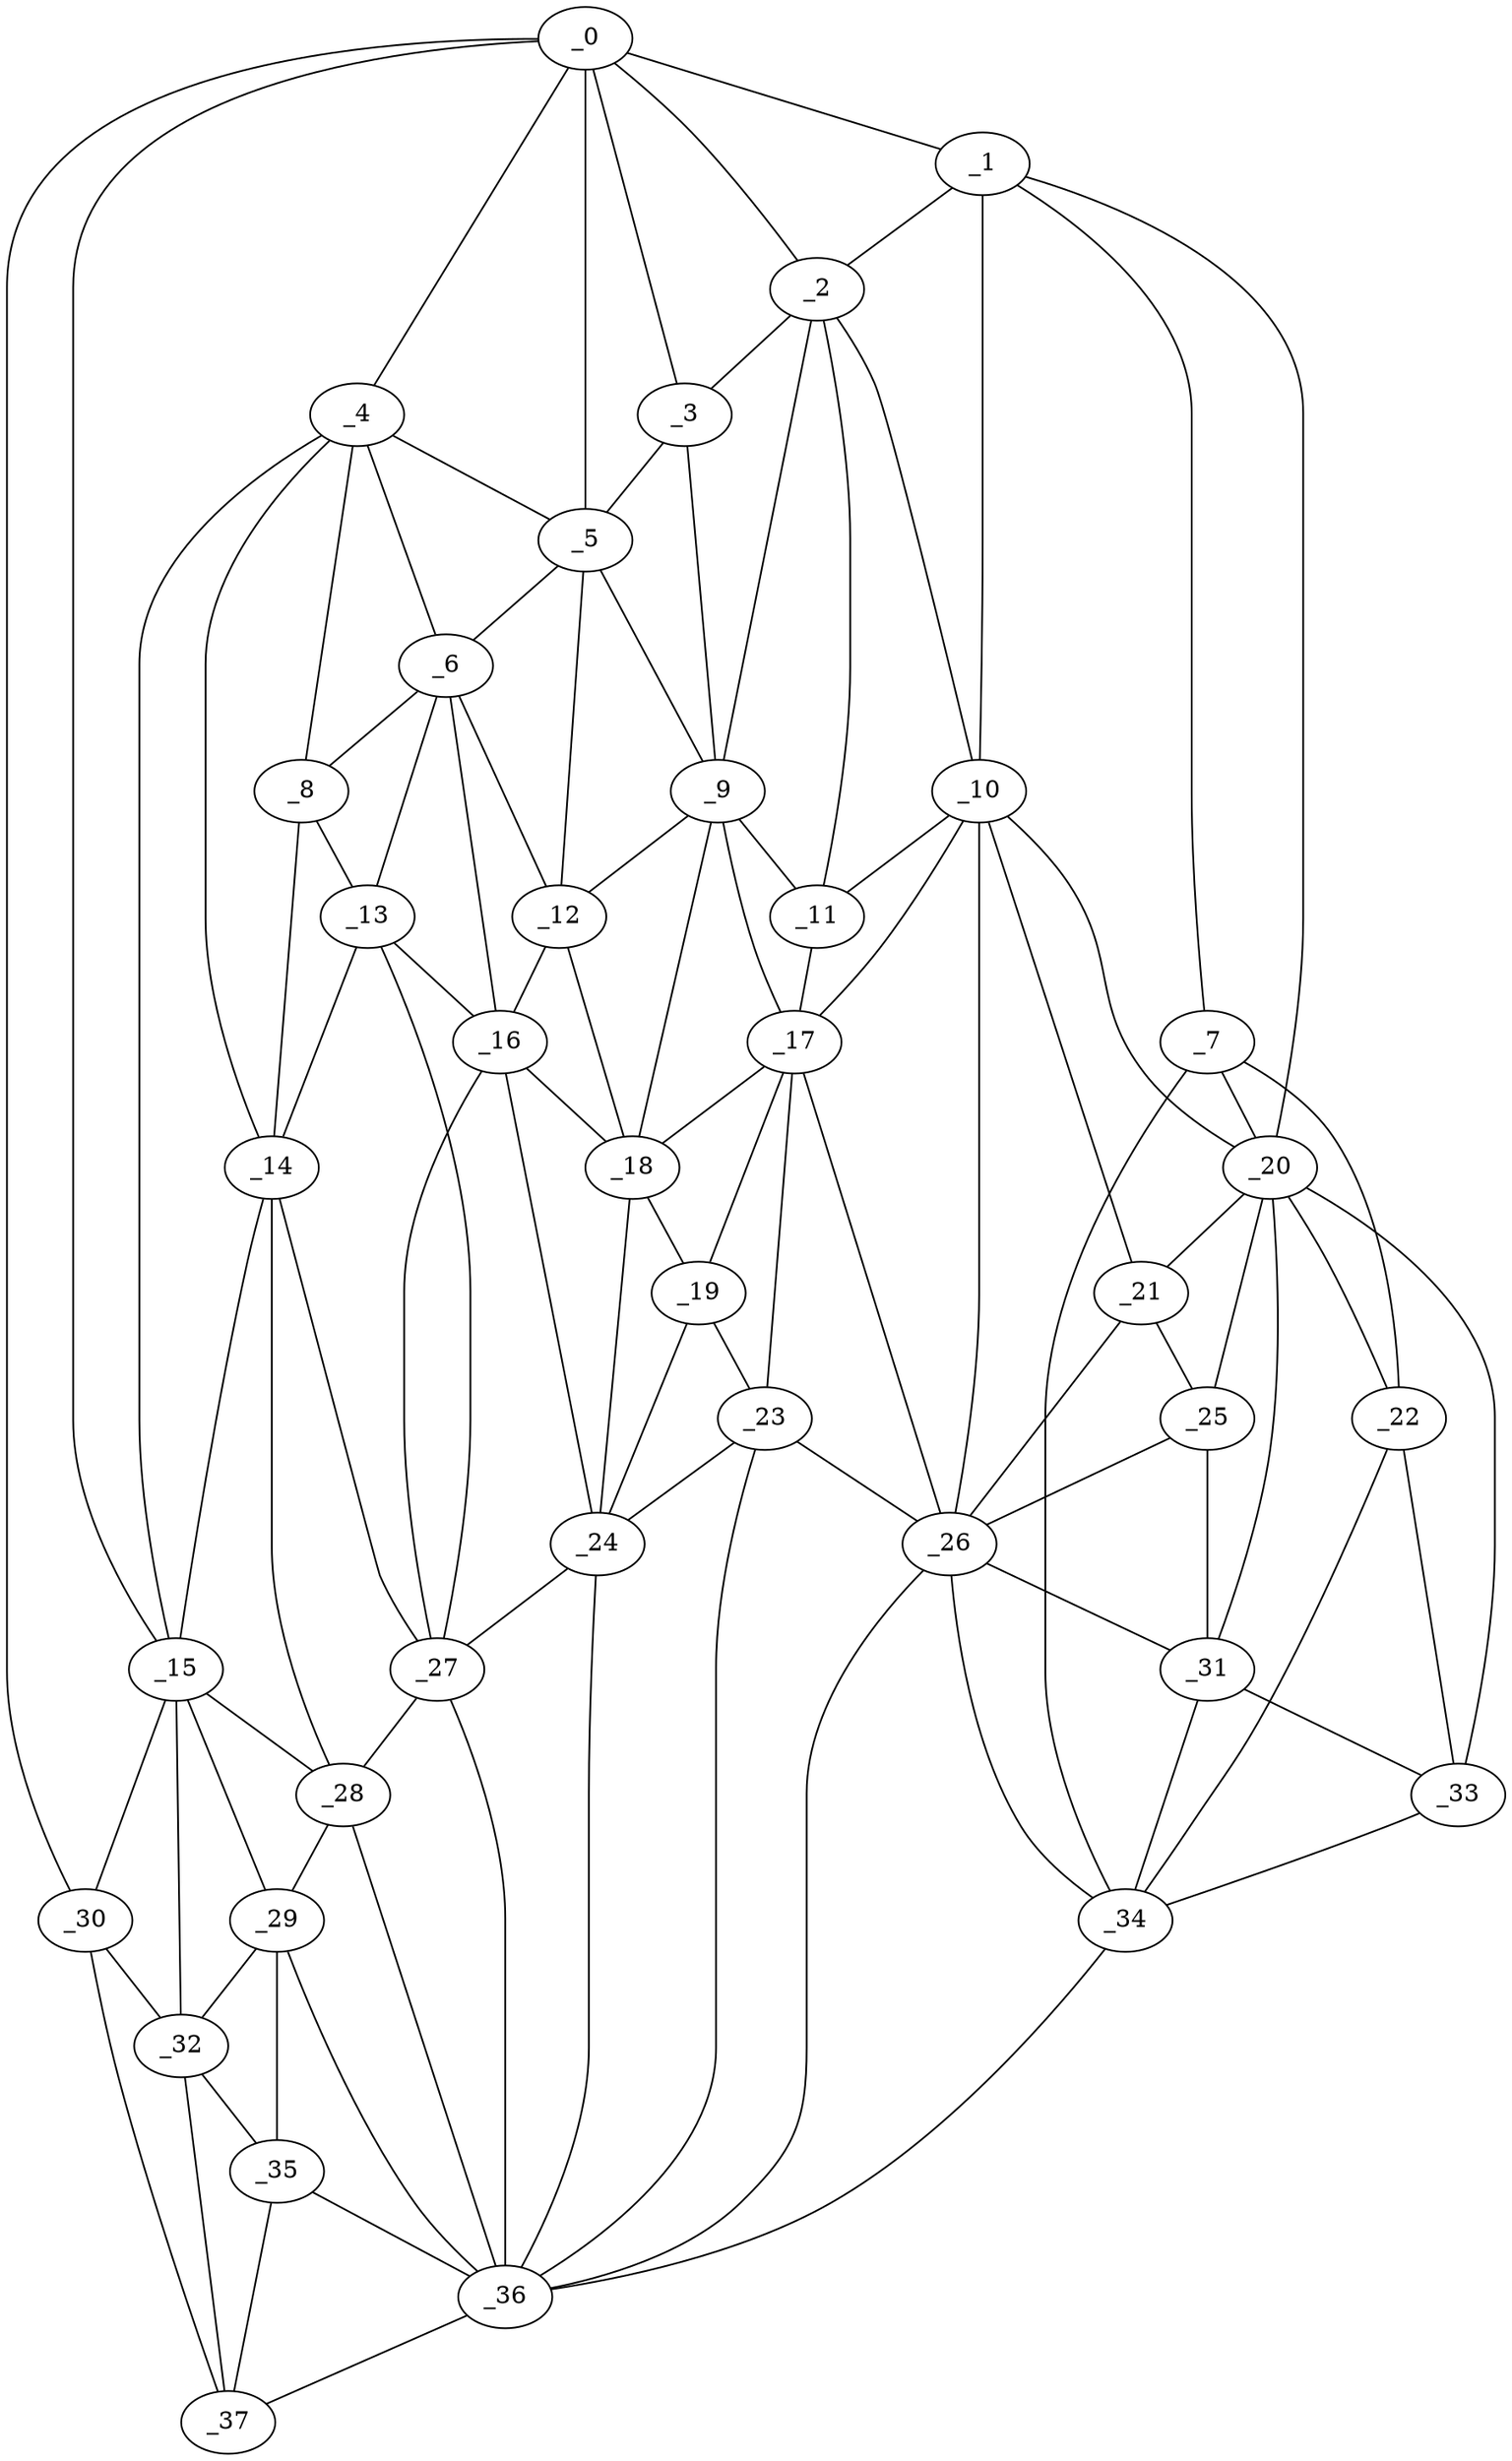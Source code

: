 graph "obj49__30.gxl" {
	_0	 [x=35,
		y=97];
	_1	 [x=37,
		y=8];
	_0 -- _1	 [valence=1];
	_2	 [x=39,
		y=52];
	_0 -- _2	 [valence=2];
	_3	 [x=39,
		y=60];
	_0 -- _3	 [valence=2];
	_4	 [x=40,
		y=92];
	_0 -- _4	 [valence=2];
	_5	 [x=42,
		y=71];
	_0 -- _5	 [valence=2];
	_15	 [x=57,
		y=104];
	_0 -- _15	 [valence=1];
	_30	 [x=78,
		y=125];
	_0 -- _30	 [valence=1];
	_1 -- _2	 [valence=1];
	_7	 [x=48,
		y=3];
	_1 -- _7	 [valence=1];
	_10	 [x=51,
		y=42];
	_1 -- _10	 [valence=2];
	_20	 [x=67,
		y=18];
	_1 -- _20	 [valence=2];
	_2 -- _3	 [valence=1];
	_9	 [x=50,
		y=60];
	_2 -- _9	 [valence=2];
	_2 -- _10	 [valence=2];
	_11	 [x=51,
		y=48];
	_2 -- _11	 [valence=2];
	_3 -- _5	 [valence=2];
	_3 -- _9	 [valence=1];
	_4 -- _5	 [valence=2];
	_6	 [x=47,
		y=78];
	_4 -- _6	 [valence=1];
	_8	 [x=48,
		y=83];
	_4 -- _8	 [valence=1];
	_14	 [x=55,
		y=87];
	_4 -- _14	 [valence=2];
	_4 -- _15	 [valence=2];
	_5 -- _6	 [valence=2];
	_5 -- _9	 [valence=2];
	_12	 [x=54,
		y=67];
	_5 -- _12	 [valence=2];
	_6 -- _8	 [valence=2];
	_6 -- _12	 [valence=1];
	_13	 [x=55,
		y=80];
	_6 -- _13	 [valence=2];
	_16	 [x=59,
		y=74];
	_6 -- _16	 [valence=2];
	_7 -- _20	 [valence=2];
	_22	 [x=69,
		y=7];
	_7 -- _22	 [valence=1];
	_34	 [x=94,
		y=10];
	_7 -- _34	 [valence=1];
	_8 -- _13	 [valence=2];
	_8 -- _14	 [valence=1];
	_9 -- _11	 [valence=2];
	_9 -- _12	 [valence=2];
	_17	 [x=60,
		y=53];
	_9 -- _17	 [valence=2];
	_18	 [x=62,
		y=66];
	_9 -- _18	 [valence=2];
	_10 -- _11	 [valence=2];
	_10 -- _17	 [valence=1];
	_10 -- _20	 [valence=2];
	_21	 [x=68,
		y=25];
	_10 -- _21	 [valence=2];
	_26	 [x=75,
		y=42];
	_10 -- _26	 [valence=2];
	_11 -- _17	 [valence=2];
	_12 -- _16	 [valence=2];
	_12 -- _18	 [valence=2];
	_13 -- _14	 [valence=2];
	_13 -- _16	 [valence=2];
	_27	 [x=75,
		y=84];
	_13 -- _27	 [valence=1];
	_14 -- _15	 [valence=1];
	_14 -- _27	 [valence=1];
	_28	 [x=76,
		y=90];
	_14 -- _28	 [valence=1];
	_15 -- _28	 [valence=2];
	_29	 [x=78,
		y=97];
	_15 -- _29	 [valence=1];
	_15 -- _30	 [valence=1];
	_32	 [x=81,
		y=108];
	_15 -- _32	 [valence=1];
	_16 -- _18	 [valence=1];
	_24	 [x=73,
		y=72];
	_16 -- _24	 [valence=1];
	_16 -- _27	 [valence=2];
	_17 -- _18	 [valence=1];
	_19	 [x=65,
		y=62];
	_17 -- _19	 [valence=2];
	_23	 [x=73,
		y=62];
	_17 -- _23	 [valence=1];
	_17 -- _26	 [valence=2];
	_18 -- _19	 [valence=2];
	_18 -- _24	 [valence=2];
	_19 -- _23	 [valence=1];
	_19 -- _24	 [valence=1];
	_20 -- _21	 [valence=2];
	_20 -- _22	 [valence=1];
	_25	 [x=74,
		y=28];
	_20 -- _25	 [valence=2];
	_31	 [x=79,
		y=27];
	_20 -- _31	 [valence=1];
	_33	 [x=82,
		y=10];
	_20 -- _33	 [valence=2];
	_21 -- _25	 [valence=1];
	_21 -- _26	 [valence=1];
	_22 -- _33	 [valence=2];
	_22 -- _34	 [valence=2];
	_23 -- _24	 [valence=2];
	_23 -- _26	 [valence=2];
	_36	 [x=97,
		y=92];
	_23 -- _36	 [valence=1];
	_24 -- _27	 [valence=2];
	_24 -- _36	 [valence=2];
	_25 -- _26	 [valence=2];
	_25 -- _31	 [valence=1];
	_26 -- _31	 [valence=2];
	_26 -- _34	 [valence=2];
	_26 -- _36	 [valence=1];
	_27 -- _28	 [valence=2];
	_27 -- _36	 [valence=2];
	_28 -- _29	 [valence=2];
	_28 -- _36	 [valence=2];
	_29 -- _32	 [valence=1];
	_35	 [x=96,
		y=104];
	_29 -- _35	 [valence=2];
	_29 -- _36	 [valence=1];
	_30 -- _32	 [valence=2];
	_37	 [x=97,
		y=118];
	_30 -- _37	 [valence=1];
	_31 -- _33	 [valence=2];
	_31 -- _34	 [valence=1];
	_32 -- _35	 [valence=1];
	_32 -- _37	 [valence=2];
	_33 -- _34	 [valence=2];
	_34 -- _36	 [valence=1];
	_35 -- _36	 [valence=1];
	_35 -- _37	 [valence=2];
	_36 -- _37	 [valence=1];
}
